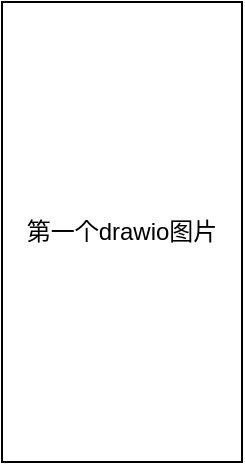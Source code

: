 <mxfile version="20.6.0" type="github">
  <diagram id="Feooj08TEzS_q-XrMkmS" name="第 1 页">
    <mxGraphModel dx="967" dy="608" grid="1" gridSize="10" guides="1" tooltips="1" connect="1" arrows="1" fold="1" page="1" pageScale="1" pageWidth="827" pageHeight="1169" math="0" shadow="0">
      <root>
        <mxCell id="0" />
        <mxCell id="1" parent="0" />
        <mxCell id="SbGitRy4LCcbnNGzDNnP-1" value="第一个drawio图片" style="rounded=0;whiteSpace=wrap;html=1;" vertex="1" parent="1">
          <mxGeometry x="150" y="200" width="120" height="230" as="geometry" />
        </mxCell>
      </root>
    </mxGraphModel>
  </diagram>
</mxfile>
